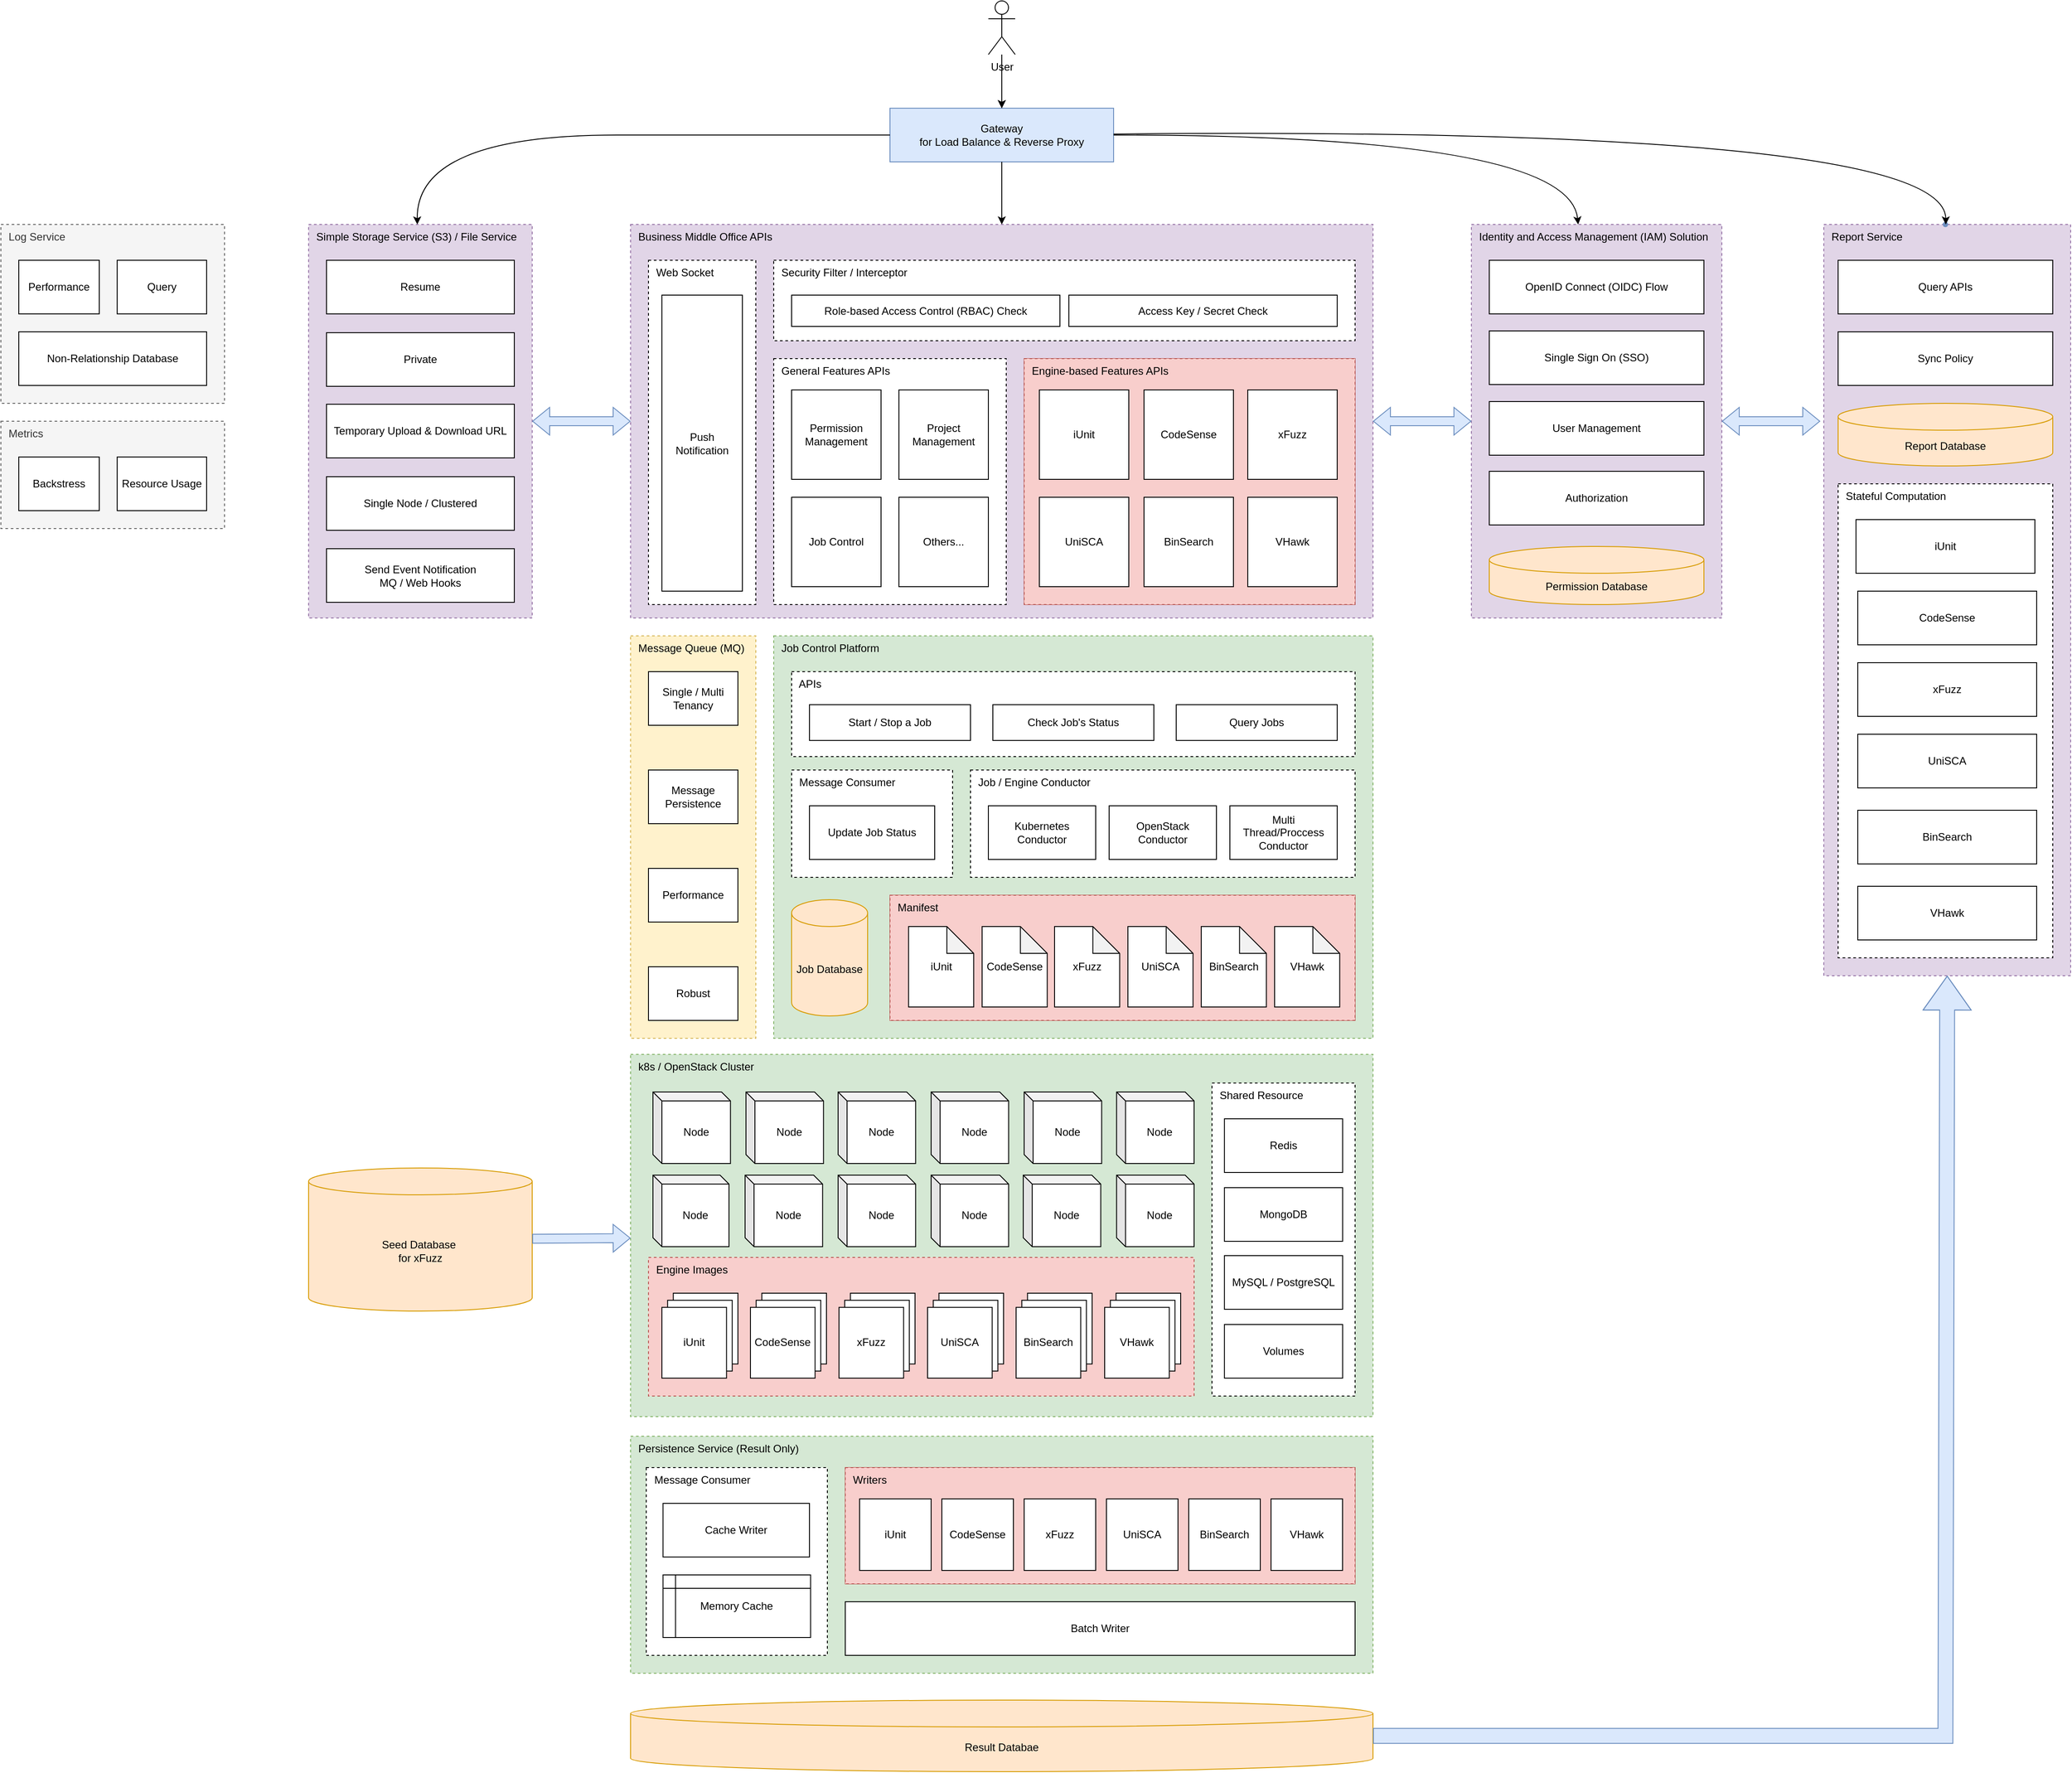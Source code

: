 <mxfile version="24.0.4" type="device" pages="2">
  <diagram id="Ht1M8jgEwFfnCIfOTk4-" name="Page-1">
    <mxGraphModel dx="4602" dy="1972" grid="1" gridSize="10" guides="1" tooltips="1" connect="1" arrows="1" fold="1" page="1" pageScale="1" pageWidth="1169" pageHeight="827" math="0" shadow="0">
      <root>
        <mxCell id="0" />
        <mxCell id="1" parent="0" />
        <mxCell id="0m0X-iZihOeNHKx5334O-11" value="Gateway&lt;div&gt;for Load Balance &amp;amp; Reverse Proxy&lt;/div&gt;" style="rounded=0;whiteSpace=wrap;html=1;fillColor=#dae8fc;strokeColor=#6c8ebf;" parent="1" vertex="1">
          <mxGeometry x="410" y="170" width="250" height="60" as="geometry" />
        </mxCell>
        <mxCell id="__bCf2hmJRZ9R6_mvaRu-3" value="&amp;nbsp; Job Control Platform" style="rounded=0;whiteSpace=wrap;html=1;align=left;verticalAlign=top;dashed=1;fillColor=#d5e8d4;strokeColor=#82b366;" parent="1" vertex="1">
          <mxGeometry x="280" y="760" width="670" height="450" as="geometry" />
        </mxCell>
        <mxCell id="DkRZfobn5QrpX1WbgHmi-2" value="" style="edgeStyle=orthogonalEdgeStyle;rounded=0;orthogonalLoop=1;jettySize=auto;html=1;" parent="1" source="DkRZfobn5QrpX1WbgHmi-1" target="0m0X-iZihOeNHKx5334O-11" edge="1">
          <mxGeometry relative="1" as="geometry" />
        </mxCell>
        <mxCell id="DkRZfobn5QrpX1WbgHmi-39" value="" style="edgeStyle=orthogonalEdgeStyle;rounded=0;orthogonalLoop=1;jettySize=auto;html=1;" parent="1" source="DkRZfobn5QrpX1WbgHmi-1" target="0m0X-iZihOeNHKx5334O-11" edge="1">
          <mxGeometry relative="1" as="geometry" />
        </mxCell>
        <mxCell id="DkRZfobn5QrpX1WbgHmi-1" value="User" style="shape=umlActor;verticalLabelPosition=bottom;verticalAlign=top;html=1;outlineConnect=0;" parent="1" vertex="1">
          <mxGeometry x="520" y="50" width="30" height="60" as="geometry" />
        </mxCell>
        <mxCell id="DkRZfobn5QrpX1WbgHmi-40" value="&amp;nbsp; Message Queue (MQ)" style="rounded=0;whiteSpace=wrap;html=1;align=left;verticalAlign=top;dashed=1;fillColor=#fff2cc;strokeColor=#d6b656;" parent="1" vertex="1">
          <mxGeometry x="120" y="760" width="140" height="450" as="geometry" />
        </mxCell>
        <mxCell id="DkRZfobn5QrpX1WbgHmi-48" value="" style="group" parent="1" vertex="1" connectable="0">
          <mxGeometry x="300" y="800" width="630" height="95" as="geometry" />
        </mxCell>
        <mxCell id="DkRZfobn5QrpX1WbgHmi-50" value="" style="group" parent="DkRZfobn5QrpX1WbgHmi-48" vertex="1" connectable="0">
          <mxGeometry width="630" height="95" as="geometry" />
        </mxCell>
        <mxCell id="DkRZfobn5QrpX1WbgHmi-43" value="&amp;nbsp; APIs" style="rounded=0;whiteSpace=wrap;html=1;align=left;verticalAlign=top;dashed=1;" parent="DkRZfobn5QrpX1WbgHmi-50" vertex="1">
          <mxGeometry width="630" height="95" as="geometry" />
        </mxCell>
        <mxCell id="DkRZfobn5QrpX1WbgHmi-44" value="Start / Stop a Job" style="rounded=0;whiteSpace=wrap;html=1;" parent="DkRZfobn5QrpX1WbgHmi-50" vertex="1">
          <mxGeometry x="20" y="36.944" width="180" height="40" as="geometry" />
        </mxCell>
        <mxCell id="DkRZfobn5QrpX1WbgHmi-49" value="Check Job&#39;s Status" style="rounded=0;whiteSpace=wrap;html=1;" parent="DkRZfobn5QrpX1WbgHmi-50" vertex="1">
          <mxGeometry x="225" y="36.944" width="180" height="40" as="geometry" />
        </mxCell>
        <mxCell id="DkRZfobn5QrpX1WbgHmi-51" value="Query Jobs" style="rounded=0;whiteSpace=wrap;html=1;" parent="DkRZfobn5QrpX1WbgHmi-50" vertex="1">
          <mxGeometry x="430" y="36.944" width="180" height="40" as="geometry" />
        </mxCell>
        <mxCell id="DkRZfobn5QrpX1WbgHmi-52" value="&amp;nbsp; Message Consumer" style="rounded=0;whiteSpace=wrap;html=1;dashed=1;align=left;verticalAlign=top;" parent="1" vertex="1">
          <mxGeometry x="300" y="910" width="180" height="120" as="geometry" />
        </mxCell>
        <mxCell id="DkRZfobn5QrpX1WbgHmi-53" value="&amp;nbsp; Job / Engine Conductor" style="rounded=0;whiteSpace=wrap;html=1;dashed=1;align=left;verticalAlign=top;" parent="1" vertex="1">
          <mxGeometry x="500" y="910" width="430" height="120" as="geometry" />
        </mxCell>
        <mxCell id="DkRZfobn5QrpX1WbgHmi-54" value="Kubernetes&lt;div&gt;Conductor&lt;/div&gt;" style="rounded=0;whiteSpace=wrap;html=1;" parent="1" vertex="1">
          <mxGeometry x="520" y="950" width="120" height="60" as="geometry" />
        </mxCell>
        <mxCell id="DkRZfobn5QrpX1WbgHmi-55" value="OpenStack&lt;div&gt;Conductor&lt;/div&gt;" style="rounded=0;whiteSpace=wrap;html=1;" parent="1" vertex="1">
          <mxGeometry x="655" y="950" width="120" height="60" as="geometry" />
        </mxCell>
        <mxCell id="DkRZfobn5QrpX1WbgHmi-56" value="Multi Thread/Proccess Conductor" style="rounded=0;whiteSpace=wrap;html=1;" parent="1" vertex="1">
          <mxGeometry x="790" y="950" width="120" height="60" as="geometry" />
        </mxCell>
        <mxCell id="DkRZfobn5QrpX1WbgHmi-57" value="Update Job Status" style="rounded=0;whiteSpace=wrap;html=1;" parent="1" vertex="1">
          <mxGeometry x="320" y="950" width="140" height="60" as="geometry" />
        </mxCell>
        <mxCell id="DkRZfobn5QrpX1WbgHmi-58" value="Job Database" style="shape=cylinder3;whiteSpace=wrap;html=1;boundedLbl=1;backgroundOutline=1;size=15;fillColor=#ffe6cc;strokeColor=#d79b00;" parent="1" vertex="1">
          <mxGeometry x="300" y="1055" width="85" height="130" as="geometry" />
        </mxCell>
        <mxCell id="DkRZfobn5QrpX1WbgHmi-59" value="Single / Multi Tenancy" style="rounded=0;whiteSpace=wrap;html=1;" parent="1" vertex="1">
          <mxGeometry x="140" y="800" width="100" height="60" as="geometry" />
        </mxCell>
        <mxCell id="DkRZfobn5QrpX1WbgHmi-60" value="Message Persistence" style="rounded=0;whiteSpace=wrap;html=1;" parent="1" vertex="1">
          <mxGeometry x="140" y="910" width="100" height="60" as="geometry" />
        </mxCell>
        <mxCell id="DkRZfobn5QrpX1WbgHmi-61" value="Performance" style="rounded=0;whiteSpace=wrap;html=1;" parent="1" vertex="1">
          <mxGeometry x="140" y="1020" width="100" height="60" as="geometry" />
        </mxCell>
        <mxCell id="DkRZfobn5QrpX1WbgHmi-62" value="Robust" style="rounded=0;whiteSpace=wrap;html=1;" parent="1" vertex="1">
          <mxGeometry x="140" y="1130" width="100" height="60" as="geometry" />
        </mxCell>
        <mxCell id="DkRZfobn5QrpX1WbgHmi-70" value="" style="group;fillColor=#f8cecc;strokeColor=#b85450;container=0;" parent="1" vertex="1" connectable="0">
          <mxGeometry x="410" y="1050" width="520" height="140" as="geometry" />
        </mxCell>
        <mxCell id="DkRZfobn5QrpX1WbgHmi-63" value="&amp;nbsp; k8s / OpenStack Cluster" style="rounded=0;whiteSpace=wrap;html=1;dashed=1;align=left;verticalAlign=top;fillColor=#d5e8d4;strokeColor=#82b366;" parent="1" vertex="1">
          <mxGeometry x="120" y="1228" width="830" height="405" as="geometry" />
        </mxCell>
        <mxCell id="DkRZfobn5QrpX1WbgHmi-83" value="" style="group" parent="1" vertex="1" connectable="0">
          <mxGeometry x="770" y="1260" width="160" height="350" as="geometry" />
        </mxCell>
        <mxCell id="DkRZfobn5QrpX1WbgHmi-76" value="&amp;nbsp; Shared Resource" style="rounded=0;whiteSpace=wrap;html=1;dashed=1;align=left;verticalAlign=top;" parent="DkRZfobn5QrpX1WbgHmi-83" vertex="1">
          <mxGeometry width="160" height="350" as="geometry" />
        </mxCell>
        <mxCell id="DkRZfobn5QrpX1WbgHmi-77" value="Redis" style="rounded=0;whiteSpace=wrap;html=1;" parent="DkRZfobn5QrpX1WbgHmi-83" vertex="1">
          <mxGeometry x="13.913" y="40" width="132.174" height="60.0" as="geometry" />
        </mxCell>
        <mxCell id="DkRZfobn5QrpX1WbgHmi-78" value="MongoDB" style="rounded=0;whiteSpace=wrap;html=1;" parent="DkRZfobn5QrpX1WbgHmi-83" vertex="1">
          <mxGeometry x="13.913" y="117" width="132.174" height="60.0" as="geometry" />
        </mxCell>
        <mxCell id="DkRZfobn5QrpX1WbgHmi-79" value="MySQL / PostgreSQL" style="rounded=0;whiteSpace=wrap;html=1;" parent="DkRZfobn5QrpX1WbgHmi-83" vertex="1">
          <mxGeometry x="13.913" y="193" width="132.174" height="60.0" as="geometry" />
        </mxCell>
        <mxCell id="DkRZfobn5QrpX1WbgHmi-81" value="Volumes" style="rounded=0;whiteSpace=wrap;html=1;" parent="DkRZfobn5QrpX1WbgHmi-83" vertex="1">
          <mxGeometry x="13.913" y="270" width="132.174" height="60.0" as="geometry" />
        </mxCell>
        <mxCell id="DkRZfobn5QrpX1WbgHmi-85" value="&amp;nbsp; Engine Images" style="rounded=0;whiteSpace=wrap;html=1;align=left;verticalAlign=top;dashed=1;fillColor=#f8cecc;strokeColor=#b85450;" parent="1" vertex="1">
          <mxGeometry x="140" y="1455" width="610" height="155" as="geometry" />
        </mxCell>
        <mxCell id="DkRZfobn5QrpX1WbgHmi-90" value="" style="group" parent="1" vertex="1" connectable="0">
          <mxGeometry x="155" y="1495" width="85" height="95" as="geometry" />
        </mxCell>
        <mxCell id="DkRZfobn5QrpX1WbgHmi-86" value="iUnit CLIs" style="rounded=0;whiteSpace=wrap;html=1;" parent="DkRZfobn5QrpX1WbgHmi-90" vertex="1">
          <mxGeometry x="12.75" width="72.25" height="79.167" as="geometry" />
        </mxCell>
        <mxCell id="DkRZfobn5QrpX1WbgHmi-87" value="iUnit CLIs" style="rounded=0;whiteSpace=wrap;html=1;" parent="DkRZfobn5QrpX1WbgHmi-90" vertex="1">
          <mxGeometry x="6.375" y="7.917" width="72.25" height="79.167" as="geometry" />
        </mxCell>
        <mxCell id="DkRZfobn5QrpX1WbgHmi-89" value="iUnit" style="rounded=0;whiteSpace=wrap;html=1;" parent="DkRZfobn5QrpX1WbgHmi-90" vertex="1">
          <mxGeometry y="15.833" width="72.25" height="79.167" as="geometry" />
        </mxCell>
        <mxCell id="DkRZfobn5QrpX1WbgHmi-91" value="" style="group" parent="1" vertex="1" connectable="0">
          <mxGeometry x="650" y="1495" width="85" height="95" as="geometry" />
        </mxCell>
        <mxCell id="DkRZfobn5QrpX1WbgHmi-92" value="iUnit CLIs" style="rounded=0;whiteSpace=wrap;html=1;" parent="DkRZfobn5QrpX1WbgHmi-91" vertex="1">
          <mxGeometry x="12.75" width="72.25" height="79.167" as="geometry" />
        </mxCell>
        <mxCell id="DkRZfobn5QrpX1WbgHmi-93" value="iUnit CLIs" style="rounded=0;whiteSpace=wrap;html=1;" parent="DkRZfobn5QrpX1WbgHmi-91" vertex="1">
          <mxGeometry x="6.375" y="7.917" width="72.25" height="79.167" as="geometry" />
        </mxCell>
        <mxCell id="DkRZfobn5QrpX1WbgHmi-94" value="VHawk" style="rounded=0;whiteSpace=wrap;html=1;" parent="DkRZfobn5QrpX1WbgHmi-91" vertex="1">
          <mxGeometry y="15.833" width="72.25" height="79.167" as="geometry" />
        </mxCell>
        <mxCell id="DkRZfobn5QrpX1WbgHmi-95" value="" style="group" parent="1" vertex="1" connectable="0">
          <mxGeometry x="254" y="1495" width="85" height="95" as="geometry" />
        </mxCell>
        <mxCell id="DkRZfobn5QrpX1WbgHmi-96" value="iUnit CLIs" style="rounded=0;whiteSpace=wrap;html=1;" parent="DkRZfobn5QrpX1WbgHmi-95" vertex="1">
          <mxGeometry x="12.75" width="72.25" height="79.167" as="geometry" />
        </mxCell>
        <mxCell id="DkRZfobn5QrpX1WbgHmi-97" value="iUnit CLIs" style="rounded=0;whiteSpace=wrap;html=1;" parent="DkRZfobn5QrpX1WbgHmi-95" vertex="1">
          <mxGeometry x="6.375" y="7.917" width="72.25" height="79.167" as="geometry" />
        </mxCell>
        <mxCell id="DkRZfobn5QrpX1WbgHmi-98" value="CodeSense" style="rounded=0;whiteSpace=wrap;html=1;" parent="DkRZfobn5QrpX1WbgHmi-95" vertex="1">
          <mxGeometry y="15.833" width="72.25" height="79.167" as="geometry" />
        </mxCell>
        <mxCell id="DkRZfobn5QrpX1WbgHmi-99" value="" style="group" parent="1" vertex="1" connectable="0">
          <mxGeometry x="353" y="1495" width="85" height="95" as="geometry" />
        </mxCell>
        <mxCell id="DkRZfobn5QrpX1WbgHmi-100" value="iUnit CLIs" style="rounded=0;whiteSpace=wrap;html=1;" parent="DkRZfobn5QrpX1WbgHmi-99" vertex="1">
          <mxGeometry x="12.75" width="72.25" height="79.167" as="geometry" />
        </mxCell>
        <mxCell id="DkRZfobn5QrpX1WbgHmi-101" value="iUnit CLIs" style="rounded=0;whiteSpace=wrap;html=1;" parent="DkRZfobn5QrpX1WbgHmi-99" vertex="1">
          <mxGeometry x="6.375" y="7.917" width="72.25" height="79.167" as="geometry" />
        </mxCell>
        <mxCell id="DkRZfobn5QrpX1WbgHmi-102" value="xFuzz" style="rounded=0;whiteSpace=wrap;html=1;" parent="DkRZfobn5QrpX1WbgHmi-99" vertex="1">
          <mxGeometry y="15.833" width="72.25" height="79.167" as="geometry" />
        </mxCell>
        <mxCell id="DkRZfobn5QrpX1WbgHmi-103" value="" style="group" parent="1" vertex="1" connectable="0">
          <mxGeometry x="452" y="1495" width="85" height="95" as="geometry" />
        </mxCell>
        <mxCell id="DkRZfobn5QrpX1WbgHmi-104" value="iUnit CLIs" style="rounded=0;whiteSpace=wrap;html=1;" parent="DkRZfobn5QrpX1WbgHmi-103" vertex="1">
          <mxGeometry x="12.75" width="72.25" height="79.167" as="geometry" />
        </mxCell>
        <mxCell id="DkRZfobn5QrpX1WbgHmi-105" value="iUnit CLIs" style="rounded=0;whiteSpace=wrap;html=1;" parent="DkRZfobn5QrpX1WbgHmi-103" vertex="1">
          <mxGeometry x="6.375" y="7.917" width="72.25" height="79.167" as="geometry" />
        </mxCell>
        <mxCell id="DkRZfobn5QrpX1WbgHmi-106" value="UniSCA" style="rounded=0;whiteSpace=wrap;html=1;" parent="DkRZfobn5QrpX1WbgHmi-103" vertex="1">
          <mxGeometry y="15.833" width="72.25" height="79.167" as="geometry" />
        </mxCell>
        <mxCell id="DkRZfobn5QrpX1WbgHmi-107" value="" style="group" parent="1" vertex="1" connectable="0">
          <mxGeometry x="551" y="1495" width="85" height="95" as="geometry" />
        </mxCell>
        <mxCell id="DkRZfobn5QrpX1WbgHmi-108" value="iUnit CLIs" style="rounded=0;whiteSpace=wrap;html=1;" parent="DkRZfobn5QrpX1WbgHmi-107" vertex="1">
          <mxGeometry x="12.75" width="72.25" height="79.167" as="geometry" />
        </mxCell>
        <mxCell id="DkRZfobn5QrpX1WbgHmi-109" value="iUnit CLIs" style="rounded=0;whiteSpace=wrap;html=1;" parent="DkRZfobn5QrpX1WbgHmi-107" vertex="1">
          <mxGeometry x="6.375" y="7.917" width="72.25" height="79.167" as="geometry" />
        </mxCell>
        <mxCell id="DkRZfobn5QrpX1WbgHmi-110" value="BinSearch" style="rounded=0;whiteSpace=wrap;html=1;" parent="DkRZfobn5QrpX1WbgHmi-107" vertex="1">
          <mxGeometry y="15.833" width="72.25" height="79.167" as="geometry" />
        </mxCell>
        <mxCell id="DkRZfobn5QrpX1WbgHmi-111" value="Node" style="shape=cube;whiteSpace=wrap;html=1;boundedLbl=1;backgroundOutline=1;darkOpacity=0.05;darkOpacity2=0.1;size=10;" parent="1" vertex="1">
          <mxGeometry x="145" y="1270" width="86.67" height="80" as="geometry" />
        </mxCell>
        <mxCell id="DkRZfobn5QrpX1WbgHmi-122" value="Node" style="shape=cube;whiteSpace=wrap;html=1;boundedLbl=1;backgroundOutline=1;darkOpacity=0.05;darkOpacity2=0.1;size=10;" parent="1" vertex="1">
          <mxGeometry x="145" y="1363" width="85" height="80" as="geometry" />
        </mxCell>
        <mxCell id="DkRZfobn5QrpX1WbgHmi-123" value="Node" style="shape=cube;whiteSpace=wrap;html=1;boundedLbl=1;backgroundOutline=1;darkOpacity=0.05;darkOpacity2=0.1;size=10;" parent="1" vertex="1">
          <mxGeometry x="249" y="1270" width="86.67" height="80" as="geometry" />
        </mxCell>
        <mxCell id="DkRZfobn5QrpX1WbgHmi-124" value="Node" style="shape=cube;whiteSpace=wrap;html=1;boundedLbl=1;backgroundOutline=1;darkOpacity=0.05;darkOpacity2=0.1;size=10;" parent="1" vertex="1">
          <mxGeometry x="352" y="1270" width="86.67" height="80" as="geometry" />
        </mxCell>
        <mxCell id="DkRZfobn5QrpX1WbgHmi-125" value="Node" style="shape=cube;whiteSpace=wrap;html=1;boundedLbl=1;backgroundOutline=1;darkOpacity=0.05;darkOpacity2=0.1;size=10;" parent="1" vertex="1">
          <mxGeometry x="456" y="1270" width="86.67" height="80" as="geometry" />
        </mxCell>
        <mxCell id="DkRZfobn5QrpX1WbgHmi-126" value="Node" style="shape=cube;whiteSpace=wrap;html=1;boundedLbl=1;backgroundOutline=1;darkOpacity=0.05;darkOpacity2=0.1;size=10;" parent="1" vertex="1">
          <mxGeometry x="560" y="1270" width="86.67" height="80" as="geometry" />
        </mxCell>
        <mxCell id="DkRZfobn5QrpX1WbgHmi-127" value="Node" style="shape=cube;whiteSpace=wrap;html=1;boundedLbl=1;backgroundOutline=1;darkOpacity=0.05;darkOpacity2=0.1;size=10;" parent="1" vertex="1">
          <mxGeometry x="663.33" y="1270" width="86.67" height="80" as="geometry" />
        </mxCell>
        <mxCell id="DkRZfobn5QrpX1WbgHmi-128" value="Node" style="shape=cube;whiteSpace=wrap;html=1;boundedLbl=1;backgroundOutline=1;darkOpacity=0.05;darkOpacity2=0.1;size=10;" parent="1" vertex="1">
          <mxGeometry x="248" y="1363" width="86.67" height="80" as="geometry" />
        </mxCell>
        <mxCell id="DkRZfobn5QrpX1WbgHmi-129" value="Node" style="shape=cube;whiteSpace=wrap;html=1;boundedLbl=1;backgroundOutline=1;darkOpacity=0.05;darkOpacity2=0.1;size=10;" parent="1" vertex="1">
          <mxGeometry x="352" y="1363" width="86.67" height="80" as="geometry" />
        </mxCell>
        <mxCell id="DkRZfobn5QrpX1WbgHmi-130" value="Node" style="shape=cube;whiteSpace=wrap;html=1;boundedLbl=1;backgroundOutline=1;darkOpacity=0.05;darkOpacity2=0.1;size=10;" parent="1" vertex="1">
          <mxGeometry x="456" y="1363" width="86.67" height="80" as="geometry" />
        </mxCell>
        <mxCell id="DkRZfobn5QrpX1WbgHmi-131" value="Node" style="shape=cube;whiteSpace=wrap;html=1;boundedLbl=1;backgroundOutline=1;darkOpacity=0.05;darkOpacity2=0.1;size=10;" parent="1" vertex="1">
          <mxGeometry x="559" y="1363" width="86.67" height="80" as="geometry" />
        </mxCell>
        <mxCell id="DkRZfobn5QrpX1WbgHmi-132" value="Node" style="shape=cube;whiteSpace=wrap;html=1;boundedLbl=1;backgroundOutline=1;darkOpacity=0.05;darkOpacity2=0.1;size=10;" parent="1" vertex="1">
          <mxGeometry x="663.33" y="1363" width="86.67" height="80" as="geometry" />
        </mxCell>
        <mxCell id="DkRZfobn5QrpX1WbgHmi-133" value="&amp;nbsp; Persistence Service (Result Only)" style="rounded=0;whiteSpace=wrap;html=1;dashed=1;align=left;verticalAlign=top;fillColor=#d5e8d4;strokeColor=#82b366;" parent="1" vertex="1">
          <mxGeometry x="120" y="1655" width="830" height="265" as="geometry" />
        </mxCell>
        <mxCell id="DkRZfobn5QrpX1WbgHmi-147" value="" style="group;fillColor=#f8cecc;strokeColor=#b85450;container=0;" parent="1" vertex="1" connectable="0">
          <mxGeometry x="360" y="1690" width="570" height="130" as="geometry" />
        </mxCell>
        <mxCell id="DkRZfobn5QrpX1WbgHmi-148" value="&amp;nbsp; Message Consumer" style="rounded=0;whiteSpace=wrap;html=1;align=left;verticalAlign=top;dashed=1;" parent="1" vertex="1">
          <mxGeometry x="137.5" y="1690" width="202.5" height="210" as="geometry" />
        </mxCell>
        <mxCell id="DkRZfobn5QrpX1WbgHmi-151" value="Memory Cache" style="shape=internalStorage;whiteSpace=wrap;html=1;backgroundOutline=1;dx=14;dy=15;" parent="1" vertex="1">
          <mxGeometry x="156.25" y="1810" width="165" height="70" as="geometry" />
        </mxCell>
        <mxCell id="DkRZfobn5QrpX1WbgHmi-152" value="Cache Writer" style="rounded=0;whiteSpace=wrap;html=1;" parent="1" vertex="1">
          <mxGeometry x="156.25" y="1730" width="163.75" height="60" as="geometry" />
        </mxCell>
        <mxCell id="DkRZfobn5QrpX1WbgHmi-153" value="Batch Writer" style="rounded=0;whiteSpace=wrap;html=1;" parent="1" vertex="1">
          <mxGeometry x="360" y="1840" width="570" height="60" as="geometry" />
        </mxCell>
        <mxCell id="DkRZfobn5QrpX1WbgHmi-154" value="Result Databae" style="shape=cylinder3;whiteSpace=wrap;html=1;boundedLbl=1;backgroundOutline=1;size=15;fillColor=#ffe6cc;strokeColor=#d79b00;" parent="1" vertex="1">
          <mxGeometry x="120" y="1950" width="830" height="80" as="geometry" />
        </mxCell>
        <mxCell id="DkRZfobn5QrpX1WbgHmi-163" value="Seed Database&amp;nbsp;&lt;div&gt;for xFuzz&lt;/div&gt;" style="shape=cylinder3;whiteSpace=wrap;html=1;boundedLbl=1;backgroundOutline=1;size=15;fillColor=#ffe6cc;strokeColor=#d79b00;" parent="1" vertex="1">
          <mxGeometry x="-240" y="1355" width="250" height="160" as="geometry" />
        </mxCell>
        <mxCell id="DkRZfobn5QrpX1WbgHmi-180" value="" style="endArrow=classic;html=1;rounded=0;" parent="1" source="0m0X-iZihOeNHKx5334O-11" target="0m0X-iZihOeNHKx5334O-2" edge="1">
          <mxGeometry width="50" height="50" relative="1" as="geometry">
            <mxPoint x="280" y="310" as="sourcePoint" />
            <mxPoint x="330" y="260" as="targetPoint" />
          </mxGeometry>
        </mxCell>
        <mxCell id="DkRZfobn5QrpX1WbgHmi-181" value="" style="curved=1;endArrow=classic;html=1;rounded=0;" parent="1" source="0m0X-iZihOeNHKx5334O-11" target="0m0X-iZihOeNHKx5334O-1" edge="1">
          <mxGeometry width="50" height="50" relative="1" as="geometry">
            <mxPoint x="280" y="200" as="sourcePoint" />
            <mxPoint x="330" y="150" as="targetPoint" />
            <Array as="points">
              <mxPoint x="330" y="200" />
              <mxPoint x="-120" y="200" />
            </Array>
          </mxGeometry>
        </mxCell>
        <mxCell id="DkRZfobn5QrpX1WbgHmi-182" value="" style="curved=1;endArrow=classic;html=1;rounded=0;" parent="1" source="0m0X-iZihOeNHKx5334O-11" target="0m0X-iZihOeNHKx5334O-5" edge="1">
          <mxGeometry width="50" height="50" relative="1" as="geometry">
            <mxPoint x="760" y="210" as="sourcePoint" />
            <mxPoint x="810" y="160" as="targetPoint" />
            <Array as="points">
              <mxPoint x="1170" y="200" />
            </Array>
          </mxGeometry>
        </mxCell>
        <mxCell id="DkRZfobn5QrpX1WbgHmi-140" value="&amp;nbsp; Writers" style="rounded=0;whiteSpace=wrap;html=1;dashed=1;align=left;verticalAlign=top;fillColor=#f8cecc;strokeColor=#b85450;" parent="1" vertex="1">
          <mxGeometry x="360" y="1690" width="570" height="130" as="geometry" />
        </mxCell>
        <mxCell id="DkRZfobn5QrpX1WbgHmi-141" value="iUnit" style="whiteSpace=wrap;html=1;aspect=fixed;" parent="1" vertex="1">
          <mxGeometry x="376" y="1725" width="80" height="80" as="geometry" />
        </mxCell>
        <mxCell id="DkRZfobn5QrpX1WbgHmi-142" value="CodeSense" style="whiteSpace=wrap;html=1;aspect=fixed;" parent="1" vertex="1">
          <mxGeometry x="468" y="1725" width="80" height="80" as="geometry" />
        </mxCell>
        <mxCell id="DkRZfobn5QrpX1WbgHmi-143" value="xFuzz" style="whiteSpace=wrap;html=1;aspect=fixed;" parent="1" vertex="1">
          <mxGeometry x="560" y="1725" width="80" height="80" as="geometry" />
        </mxCell>
        <mxCell id="DkRZfobn5QrpX1WbgHmi-144" value="&lt;div&gt;UniSCA&lt;/div&gt;" style="whiteSpace=wrap;html=1;aspect=fixed;" parent="1" vertex="1">
          <mxGeometry x="652" y="1725" width="80" height="80" as="geometry" />
        </mxCell>
        <mxCell id="DkRZfobn5QrpX1WbgHmi-145" value="&lt;div&gt;BinSearch&lt;/div&gt;" style="whiteSpace=wrap;html=1;aspect=fixed;" parent="1" vertex="1">
          <mxGeometry x="744" y="1725" width="80" height="80" as="geometry" />
        </mxCell>
        <mxCell id="DkRZfobn5QrpX1WbgHmi-146" value="&lt;div&gt;VHawk&lt;/div&gt;" style="whiteSpace=wrap;html=1;aspect=fixed;" parent="1" vertex="1">
          <mxGeometry x="836" y="1725" width="80" height="80" as="geometry" />
        </mxCell>
        <mxCell id="DkRZfobn5QrpX1WbgHmi-68" value="&amp;nbsp; Manifest" style="rounded=0;whiteSpace=wrap;html=1;dashed=1;align=left;verticalAlign=top;fillColor=#f8cecc;strokeColor=#b85450;" parent="1" vertex="1">
          <mxGeometry x="410" y="1050" width="520" height="140" as="geometry" />
        </mxCell>
        <mxCell id="DkRZfobn5QrpX1WbgHmi-69" value="iUnit" style="shape=note;whiteSpace=wrap;html=1;backgroundOutline=1;darkOpacity=0.05;" parent="1" vertex="1">
          <mxGeometry x="430.8" y="1085" width="72.8" height="90" as="geometry" />
        </mxCell>
        <mxCell id="DkRZfobn5QrpX1WbgHmi-71" value="CodeSense" style="shape=note;whiteSpace=wrap;html=1;backgroundOutline=1;darkOpacity=0.05;" parent="1" vertex="1">
          <mxGeometry x="513" y="1085" width="72.8" height="90" as="geometry" />
        </mxCell>
        <mxCell id="DkRZfobn5QrpX1WbgHmi-72" value="xFuzz" style="shape=note;whiteSpace=wrap;html=1;backgroundOutline=1;darkOpacity=0.05;" parent="1" vertex="1">
          <mxGeometry x="594" y="1085" width="72.8" height="90" as="geometry" />
        </mxCell>
        <mxCell id="DkRZfobn5QrpX1WbgHmi-73" value="UniSCA" style="shape=note;whiteSpace=wrap;html=1;backgroundOutline=1;darkOpacity=0.05;" parent="1" vertex="1">
          <mxGeometry x="676" y="1085" width="72.8" height="90" as="geometry" />
        </mxCell>
        <mxCell id="DkRZfobn5QrpX1WbgHmi-74" value="BinSearch" style="shape=note;whiteSpace=wrap;html=1;backgroundOutline=1;darkOpacity=0.05;" parent="1" vertex="1">
          <mxGeometry x="758" y="1085" width="72.8" height="90" as="geometry" />
        </mxCell>
        <mxCell id="DkRZfobn5QrpX1WbgHmi-75" value="VHawk" style="shape=note;whiteSpace=wrap;html=1;backgroundOutline=1;darkOpacity=0.05;" parent="1" vertex="1">
          <mxGeometry x="840" y="1085" width="72.8" height="90" as="geometry" />
        </mxCell>
        <mxCell id="vbGYUhTqyzzgxprXsfQS-1" value="" style="group" vertex="1" connectable="0" parent="1">
          <mxGeometry x="-240" y="300" width="250" height="440" as="geometry" />
        </mxCell>
        <mxCell id="0m0X-iZihOeNHKx5334O-1" value="&lt;div&gt;&amp;nbsp; Simple Storage Service (S3) /&amp;nbsp;&lt;span style=&quot;background-color: initial;&quot;&gt;File Service&lt;/span&gt;&lt;/div&gt;" style="rounded=0;whiteSpace=wrap;html=1;align=left;horizontal=1;verticalAlign=top;dashed=1;fillColor=#e1d5e7;strokeColor=#9673a6;" parent="vbGYUhTqyzzgxprXsfQS-1" vertex="1">
          <mxGeometry width="250" height="440" as="geometry" />
        </mxCell>
        <mxCell id="DkRZfobn5QrpX1WbgHmi-34" value="Resume" style="rounded=0;whiteSpace=wrap;html=1;" parent="vbGYUhTqyzzgxprXsfQS-1" vertex="1">
          <mxGeometry x="20" y="40" width="210" height="60" as="geometry" />
        </mxCell>
        <mxCell id="DkRZfobn5QrpX1WbgHmi-35" value="Send Event Notification&lt;div&gt;MQ / Web Hooks&lt;/div&gt;" style="rounded=0;whiteSpace=wrap;html=1;" parent="vbGYUhTqyzzgxprXsfQS-1" vertex="1">
          <mxGeometry x="20" y="362.5" width="210" height="60" as="geometry" />
        </mxCell>
        <mxCell id="DkRZfobn5QrpX1WbgHmi-36" value="Private" style="rounded=0;whiteSpace=wrap;html=1;" parent="vbGYUhTqyzzgxprXsfQS-1" vertex="1">
          <mxGeometry x="20" y="121" width="210" height="60" as="geometry" />
        </mxCell>
        <mxCell id="DkRZfobn5QrpX1WbgHmi-37" value="Temporary Upload &amp;amp; Download URL" style="rounded=0;whiteSpace=wrap;html=1;" parent="vbGYUhTqyzzgxprXsfQS-1" vertex="1">
          <mxGeometry x="20" y="201" width="210" height="60" as="geometry" />
        </mxCell>
        <mxCell id="DkRZfobn5QrpX1WbgHmi-38" value="Single Node / Clustered" style="rounded=0;whiteSpace=wrap;html=1;" parent="vbGYUhTqyzzgxprXsfQS-1" vertex="1">
          <mxGeometry x="20" y="282" width="210" height="60" as="geometry" />
        </mxCell>
        <mxCell id="vbGYUhTqyzzgxprXsfQS-2" value="" style="group" vertex="1" connectable="0" parent="1">
          <mxGeometry x="120" y="300" width="830" height="440" as="geometry" />
        </mxCell>
        <mxCell id="0m0X-iZihOeNHKx5334O-2" value="&amp;nbsp; Business Middle Office APIs&lt;div&gt;&lt;br&gt;&lt;/div&gt;" style="rounded=0;whiteSpace=wrap;html=1;dashed=1;align=left;horizontal=1;verticalAlign=top;fillColor=#e1d5e7;strokeColor=#9673a6;" parent="vbGYUhTqyzzgxprXsfQS-2" vertex="1">
          <mxGeometry width="830" height="440" as="geometry" />
        </mxCell>
        <mxCell id="DkRZfobn5QrpX1WbgHmi-10" value="" style="group" parent="vbGYUhTqyzzgxprXsfQS-2" vertex="1" connectable="0">
          <mxGeometry x="160" y="150" width="260" height="275" as="geometry" />
        </mxCell>
        <mxCell id="DkRZfobn5QrpX1WbgHmi-9" value="&amp;nbsp; General Features APIs" style="whiteSpace=wrap;html=1;dashed=1;align=left;verticalAlign=top;" parent="DkRZfobn5QrpX1WbgHmi-10" vertex="1">
          <mxGeometry width="260" height="275" as="geometry" />
        </mxCell>
        <mxCell id="DkRZfobn5QrpX1WbgHmi-4" value="Permission&lt;div&gt;Management&lt;/div&gt;" style="whiteSpace=wrap;html=1;aspect=fixed;" parent="DkRZfobn5QrpX1WbgHmi-10" vertex="1">
          <mxGeometry x="20" y="35" width="100" height="100" as="geometry" />
        </mxCell>
        <mxCell id="DkRZfobn5QrpX1WbgHmi-5" value="Project&lt;div&gt;Management&lt;/div&gt;" style="whiteSpace=wrap;html=1;aspect=fixed;" parent="DkRZfobn5QrpX1WbgHmi-10" vertex="1">
          <mxGeometry x="140" y="35" width="100" height="100" as="geometry" />
        </mxCell>
        <mxCell id="DkRZfobn5QrpX1WbgHmi-6" value="Job Control" style="whiteSpace=wrap;html=1;aspect=fixed;" parent="DkRZfobn5QrpX1WbgHmi-10" vertex="1">
          <mxGeometry x="20" y="155" width="100" height="100" as="geometry" />
        </mxCell>
        <mxCell id="DkRZfobn5QrpX1WbgHmi-7" value="Others..." style="whiteSpace=wrap;html=1;aspect=fixed;" parent="DkRZfobn5QrpX1WbgHmi-10" vertex="1">
          <mxGeometry x="140" y="155" width="100" height="100" as="geometry" />
        </mxCell>
        <mxCell id="DkRZfobn5QrpX1WbgHmi-13" value="&amp;nbsp; Security Filter / Interceptor" style="rounded=0;whiteSpace=wrap;html=1;dashed=1;align=left;verticalAlign=top;" parent="vbGYUhTqyzzgxprXsfQS-2" vertex="1">
          <mxGeometry x="160" y="40" width="650" height="90" as="geometry" />
        </mxCell>
        <mxCell id="DkRZfobn5QrpX1WbgHmi-14" value="Role-based Access Control (RBAC) Check" style="rounded=0;whiteSpace=wrap;html=1;" parent="vbGYUhTqyzzgxprXsfQS-2" vertex="1">
          <mxGeometry x="180" y="79" width="300" height="35" as="geometry" />
        </mxCell>
        <mxCell id="DkRZfobn5QrpX1WbgHmi-17" value="Access Key / Secret Check" style="rounded=0;whiteSpace=wrap;html=1;" parent="vbGYUhTqyzzgxprXsfQS-2" vertex="1">
          <mxGeometry x="490" y="79" width="300" height="35" as="geometry" />
        </mxCell>
        <mxCell id="DkRZfobn5QrpX1WbgHmi-26" value="" style="group;fillColor=#f8cecc;strokeColor=#b85450;container=0;" parent="vbGYUhTqyzzgxprXsfQS-2" vertex="1" connectable="0">
          <mxGeometry x="440" y="150" width="370" height="275" as="geometry" />
        </mxCell>
        <mxCell id="DkRZfobn5QrpX1WbgHmi-27" value="&amp;nbsp; Web Socket" style="rounded=0;whiteSpace=wrap;html=1;dashed=1;align=left;verticalAlign=top;" parent="vbGYUhTqyzzgxprXsfQS-2" vertex="1">
          <mxGeometry x="20" y="40" width="120" height="385" as="geometry" />
        </mxCell>
        <mxCell id="DkRZfobn5QrpX1WbgHmi-28" value="&lt;div&gt;Push Notification&lt;/div&gt;" style="rounded=0;whiteSpace=wrap;html=1;" parent="vbGYUhTqyzzgxprXsfQS-2" vertex="1">
          <mxGeometry x="35" y="79" width="90" height="331" as="geometry" />
        </mxCell>
        <mxCell id="DkRZfobn5QrpX1WbgHmi-18" value="&amp;nbsp; Engine-based Features APIs" style="rounded=0;whiteSpace=wrap;html=1;dashed=1;align=left;verticalAlign=top;fillColor=#f8cecc;strokeColor=#b85450;" parent="vbGYUhTqyzzgxprXsfQS-2" vertex="1">
          <mxGeometry x="440" y="150" width="370" height="275" as="geometry" />
        </mxCell>
        <mxCell id="DkRZfobn5QrpX1WbgHmi-20" value="iUnit" style="whiteSpace=wrap;html=1;aspect=fixed;" parent="vbGYUhTqyzzgxprXsfQS-2" vertex="1">
          <mxGeometry x="457" y="185" width="100" height="100" as="geometry" />
        </mxCell>
        <mxCell id="DkRZfobn5QrpX1WbgHmi-21" value="CodeSense" style="whiteSpace=wrap;html=1;aspect=fixed;" parent="vbGYUhTqyzzgxprXsfQS-2" vertex="1">
          <mxGeometry x="574" y="185" width="100" height="100" as="geometry" />
        </mxCell>
        <mxCell id="DkRZfobn5QrpX1WbgHmi-22" value="xFuzz" style="whiteSpace=wrap;html=1;aspect=fixed;" parent="vbGYUhTqyzzgxprXsfQS-2" vertex="1">
          <mxGeometry x="690" y="185" width="100" height="100" as="geometry" />
        </mxCell>
        <mxCell id="DkRZfobn5QrpX1WbgHmi-23" value="UniSCA" style="whiteSpace=wrap;html=1;aspect=fixed;" parent="vbGYUhTqyzzgxprXsfQS-2" vertex="1">
          <mxGeometry x="457" y="305" width="100" height="100" as="geometry" />
        </mxCell>
        <mxCell id="DkRZfobn5QrpX1WbgHmi-24" value="BinSearch" style="whiteSpace=wrap;html=1;aspect=fixed;" parent="vbGYUhTqyzzgxprXsfQS-2" vertex="1">
          <mxGeometry x="574" y="305" width="100" height="100" as="geometry" />
        </mxCell>
        <mxCell id="DkRZfobn5QrpX1WbgHmi-25" value="VHawk" style="whiteSpace=wrap;html=1;aspect=fixed;" parent="vbGYUhTqyzzgxprXsfQS-2" vertex="1">
          <mxGeometry x="690" y="305" width="100" height="100" as="geometry" />
        </mxCell>
        <mxCell id="vbGYUhTqyzzgxprXsfQS-3" value="" style="group" vertex="1" connectable="0" parent="1">
          <mxGeometry x="1060" y="300" width="280" height="440" as="geometry" />
        </mxCell>
        <mxCell id="0m0X-iZihOeNHKx5334O-5" value="&amp;nbsp; Identity and Access Management (IAM) Solution" style="rounded=0;whiteSpace=wrap;html=1;align=left;verticalAlign=top;dashed=1;fillColor=#e1d5e7;strokeColor=#9673a6;" parent="vbGYUhTqyzzgxprXsfQS-3" vertex="1">
          <mxGeometry width="280" height="440" as="geometry" />
        </mxCell>
        <mxCell id="DkRZfobn5QrpX1WbgHmi-29" value="OpenID Connect (OIDC) Flow" style="rounded=0;whiteSpace=wrap;html=1;" parent="vbGYUhTqyzzgxprXsfQS-3" vertex="1">
          <mxGeometry x="20" y="40" width="240" height="60" as="geometry" />
        </mxCell>
        <mxCell id="DkRZfobn5QrpX1WbgHmi-30" value="Single Sign On (SSO)" style="rounded=0;whiteSpace=wrap;html=1;" parent="vbGYUhTqyzzgxprXsfQS-3" vertex="1">
          <mxGeometry x="20" y="119" width="240" height="60" as="geometry" />
        </mxCell>
        <mxCell id="DkRZfobn5QrpX1WbgHmi-31" value="User Management" style="rounded=0;whiteSpace=wrap;html=1;" parent="vbGYUhTqyzzgxprXsfQS-3" vertex="1">
          <mxGeometry x="20" y="198" width="240" height="60" as="geometry" />
        </mxCell>
        <mxCell id="DkRZfobn5QrpX1WbgHmi-32" value="Authorization" style="rounded=0;whiteSpace=wrap;html=1;" parent="vbGYUhTqyzzgxprXsfQS-3" vertex="1">
          <mxGeometry x="20" y="276" width="240" height="60" as="geometry" />
        </mxCell>
        <mxCell id="DkRZfobn5QrpX1WbgHmi-33" value="Permission Database" style="shape=cylinder3;whiteSpace=wrap;html=1;boundedLbl=1;backgroundOutline=1;size=15;fillColor=#ffe6cc;strokeColor=#d79b00;" parent="vbGYUhTqyzzgxprXsfQS-3" vertex="1">
          <mxGeometry x="20" y="360" width="240" height="65" as="geometry" />
        </mxCell>
        <mxCell id="vbGYUhTqyzzgxprXsfQS-4" value="" style="shape=flexArrow;endArrow=classic;startArrow=classic;html=1;rounded=0;fillColor=#dae8fc;strokeColor=#6c8ebf;" edge="1" parent="1" source="0m0X-iZihOeNHKx5334O-1" target="0m0X-iZihOeNHKx5334O-2">
          <mxGeometry width="100" height="100" relative="1" as="geometry">
            <mxPoint x="-20" y="560" as="sourcePoint" />
            <mxPoint x="80" y="460" as="targetPoint" />
          </mxGeometry>
        </mxCell>
        <mxCell id="vbGYUhTqyzzgxprXsfQS-5" value="" style="group" vertex="1" connectable="0" parent="1">
          <mxGeometry x="-584" y="520" width="250" height="120" as="geometry" />
        </mxCell>
        <mxCell id="DkRZfobn5QrpX1WbgHmi-159" value="&amp;nbsp; Metrics" style="rounded=0;whiteSpace=wrap;html=1;dashed=1;align=left;verticalAlign=top;fillColor=#f5f5f5;strokeColor=#666666;fontColor=#333333;" parent="vbGYUhTqyzzgxprXsfQS-5" vertex="1">
          <mxGeometry width="250" height="120" as="geometry" />
        </mxCell>
        <mxCell id="DkRZfobn5QrpX1WbgHmi-160" value="Backstress" style="rounded=0;whiteSpace=wrap;html=1;" parent="vbGYUhTqyzzgxprXsfQS-5" vertex="1">
          <mxGeometry x="20" y="40" width="90" height="60" as="geometry" />
        </mxCell>
        <mxCell id="DkRZfobn5QrpX1WbgHmi-161" value="Resource Usage" style="rounded=0;whiteSpace=wrap;html=1;" parent="vbGYUhTqyzzgxprXsfQS-5" vertex="1">
          <mxGeometry x="130" y="40" width="100" height="60" as="geometry" />
        </mxCell>
        <mxCell id="vbGYUhTqyzzgxprXsfQS-6" value="" style="group" vertex="1" connectable="0" parent="1">
          <mxGeometry x="-584" y="300" width="250" height="200" as="geometry" />
        </mxCell>
        <mxCell id="DkRZfobn5QrpX1WbgHmi-162" value="&amp;nbsp; Log Service" style="rounded=0;whiteSpace=wrap;html=1;dashed=1;align=left;verticalAlign=top;fillColor=#f5f5f5;fontColor=#333333;strokeColor=#666666;" parent="vbGYUhTqyzzgxprXsfQS-6" vertex="1">
          <mxGeometry width="250" height="200" as="geometry" />
        </mxCell>
        <mxCell id="DkRZfobn5QrpX1WbgHmi-164" value="Performance" style="rounded=0;whiteSpace=wrap;html=1;" parent="vbGYUhTqyzzgxprXsfQS-6" vertex="1">
          <mxGeometry x="20" y="40" width="90" height="60" as="geometry" />
        </mxCell>
        <mxCell id="DkRZfobn5QrpX1WbgHmi-165" value="Query" style="rounded=0;whiteSpace=wrap;html=1;" parent="vbGYUhTqyzzgxprXsfQS-6" vertex="1">
          <mxGeometry x="130" y="40" width="100" height="60" as="geometry" />
        </mxCell>
        <mxCell id="DkRZfobn5QrpX1WbgHmi-172" value="Non-Relationship Database" style="rounded=0;whiteSpace=wrap;html=1;" parent="vbGYUhTqyzzgxprXsfQS-6" vertex="1">
          <mxGeometry x="20" y="120" width="210" height="60" as="geometry" />
        </mxCell>
        <mxCell id="vbGYUhTqyzzgxprXsfQS-7" value="" style="shape=flexArrow;endArrow=classic;startArrow=classic;html=1;rounded=0;fillColor=#dae8fc;strokeColor=#6c8ebf;" edge="1" parent="1" source="0m0X-iZihOeNHKx5334O-2" target="0m0X-iZihOeNHKx5334O-5">
          <mxGeometry width="100" height="100" relative="1" as="geometry">
            <mxPoint x="950" y="520" as="sourcePoint" />
            <mxPoint x="1060" y="520" as="targetPoint" />
          </mxGeometry>
        </mxCell>
        <mxCell id="vbGYUhTqyzzgxprXsfQS-10" value="" style="shape=flexArrow;endArrow=classic;startArrow=classic;html=1;rounded=0;fillColor=#dae8fc;strokeColor=#6c8ebf;" edge="1" parent="1" source="0m0X-iZihOeNHKx5334O-5">
          <mxGeometry width="100" height="100" relative="1" as="geometry">
            <mxPoint x="1340" y="519" as="sourcePoint" />
            <mxPoint x="1450" y="520" as="targetPoint" />
          </mxGeometry>
        </mxCell>
        <mxCell id="DkRZfobn5QrpX1WbgHmi-167" value="&amp;nbsp; Report Service" style="rounded=0;whiteSpace=wrap;html=1;dashed=1;align=left;verticalAlign=top;fillColor=#e1d5e7;strokeColor=#9673a6;" parent="1" vertex="1">
          <mxGeometry x="1454" y="300" width="276" height="840" as="geometry" />
        </mxCell>
        <mxCell id="DkRZfobn5QrpX1WbgHmi-168" value="Report Database" style="shape=cylinder3;whiteSpace=wrap;html=1;boundedLbl=1;backgroundOutline=1;size=15;fillColor=#ffe6cc;strokeColor=#d79b00;" parent="1" vertex="1">
          <mxGeometry x="1470" y="500" width="240" height="70" as="geometry" />
        </mxCell>
        <mxCell id="DkRZfobn5QrpX1WbgHmi-170" value="Query APIs" style="rounded=0;whiteSpace=wrap;html=1;" parent="1" vertex="1">
          <mxGeometry x="1470" y="340" width="240" height="60" as="geometry" />
        </mxCell>
        <mxCell id="DkRZfobn5QrpX1WbgHmi-179" value="Sync Policy" style="rounded=0;whiteSpace=wrap;html=1;" parent="1" vertex="1">
          <mxGeometry x="1470" y="420" width="240" height="60" as="geometry" />
        </mxCell>
        <mxCell id="vbGYUhTqyzzgxprXsfQS-11" value="&amp;nbsp; Stateful Computation" style="rounded=0;whiteSpace=wrap;html=1;dashed=1;align=left;verticalAlign=top;" vertex="1" parent="1">
          <mxGeometry x="1470" y="590" width="240" height="530" as="geometry" />
        </mxCell>
        <mxCell id="vbGYUhTqyzzgxprXsfQS-12" value="" style="shape=waypoint;sketch=0;size=6;pointerEvents=1;points=[];fillColor=#dae8fc;resizable=0;rotatable=0;perimeter=centerPerimeter;snapToPoint=1;strokeColor=#6c8ebf;rounded=0;" vertex="1" parent="1">
          <mxGeometry x="1580" y="290" width="20" height="20" as="geometry" />
        </mxCell>
        <mxCell id="vbGYUhTqyzzgxprXsfQS-14" value="" style="curved=1;endArrow=classic;html=1;rounded=0;" edge="1" parent="1" source="0m0X-iZihOeNHKx5334O-11" target="DkRZfobn5QrpX1WbgHmi-167">
          <mxGeometry width="50" height="50" relative="1" as="geometry">
            <mxPoint x="670" y="208" as="sourcePoint" />
            <mxPoint x="1157" y="310" as="targetPoint" />
            <Array as="points">
              <mxPoint x="1590" y="190" />
            </Array>
          </mxGeometry>
        </mxCell>
        <mxCell id="vbGYUhTqyzzgxprXsfQS-18" value="iUnit" style="rounded=0;whiteSpace=wrap;html=1;" vertex="1" parent="1">
          <mxGeometry x="1490" y="630" width="200" height="60" as="geometry" />
        </mxCell>
        <mxCell id="vbGYUhTqyzzgxprXsfQS-19" value="CodeSense" style="rounded=0;whiteSpace=wrap;html=1;" vertex="1" parent="1">
          <mxGeometry x="1492" y="710" width="200" height="60" as="geometry" />
        </mxCell>
        <mxCell id="vbGYUhTqyzzgxprXsfQS-20" value="xFuzz" style="rounded=0;whiteSpace=wrap;html=1;" vertex="1" parent="1">
          <mxGeometry x="1492" y="790" width="200" height="60" as="geometry" />
        </mxCell>
        <mxCell id="vbGYUhTqyzzgxprXsfQS-21" value="UniSCA" style="rounded=0;whiteSpace=wrap;html=1;" vertex="1" parent="1">
          <mxGeometry x="1492" y="870" width="200" height="60" as="geometry" />
        </mxCell>
        <mxCell id="vbGYUhTqyzzgxprXsfQS-22" value="BinSearch" style="rounded=0;whiteSpace=wrap;html=1;" vertex="1" parent="1">
          <mxGeometry x="1492" y="955" width="200" height="60" as="geometry" />
        </mxCell>
        <mxCell id="vbGYUhTqyzzgxprXsfQS-23" value="VHawk" style="rounded=0;whiteSpace=wrap;html=1;" vertex="1" parent="1">
          <mxGeometry x="1492" y="1040" width="200" height="60" as="geometry" />
        </mxCell>
        <mxCell id="vbGYUhTqyzzgxprXsfQS-30" value="" style="shape=flexArrow;endArrow=classic;html=1;rounded=0;width=16.667;endSize=12.3;endWidth=36.111;fillColor=#dae8fc;strokeColor=#6c8ebf;exitX=1;exitY=0.5;exitDx=0;exitDy=0;exitPerimeter=0;entryX=0.5;entryY=1;entryDx=0;entryDy=0;" edge="1" parent="1" source="DkRZfobn5QrpX1WbgHmi-154" target="DkRZfobn5QrpX1WbgHmi-167">
          <mxGeometry width="50" height="50" relative="1" as="geometry">
            <mxPoint x="980" y="1990" as="sourcePoint" />
            <mxPoint x="1590" y="1160" as="targetPoint" />
            <Array as="points">
              <mxPoint x="1590" y="1990" />
            </Array>
          </mxGeometry>
        </mxCell>
        <mxCell id="vbGYUhTqyzzgxprXsfQS-31" value="" style="shape=flexArrow;endArrow=classic;html=1;rounded=0;fillColor=#dae8fc;strokeColor=#6c8ebf;" edge="1" parent="1" source="DkRZfobn5QrpX1WbgHmi-163" target="DkRZfobn5QrpX1WbgHmi-63">
          <mxGeometry width="50" height="50" relative="1" as="geometry">
            <mxPoint x="-40" y="1620" as="sourcePoint" />
            <mxPoint x="10" y="1570" as="targetPoint" />
          </mxGeometry>
        </mxCell>
      </root>
    </mxGraphModel>
  </diagram>
  <diagram id="4U7UBLKNQEEmcx1zqnN1" name="第 2 页">
    <mxGraphModel dx="2074" dy="1197" grid="1" gridSize="10" guides="1" tooltips="1" connect="1" arrows="1" fold="1" page="1" pageScale="1" pageWidth="827" pageHeight="1169" math="0" shadow="0">
      <root>
        <mxCell id="0" />
        <mxCell id="1" parent="0" />
      </root>
    </mxGraphModel>
  </diagram>
</mxfile>
